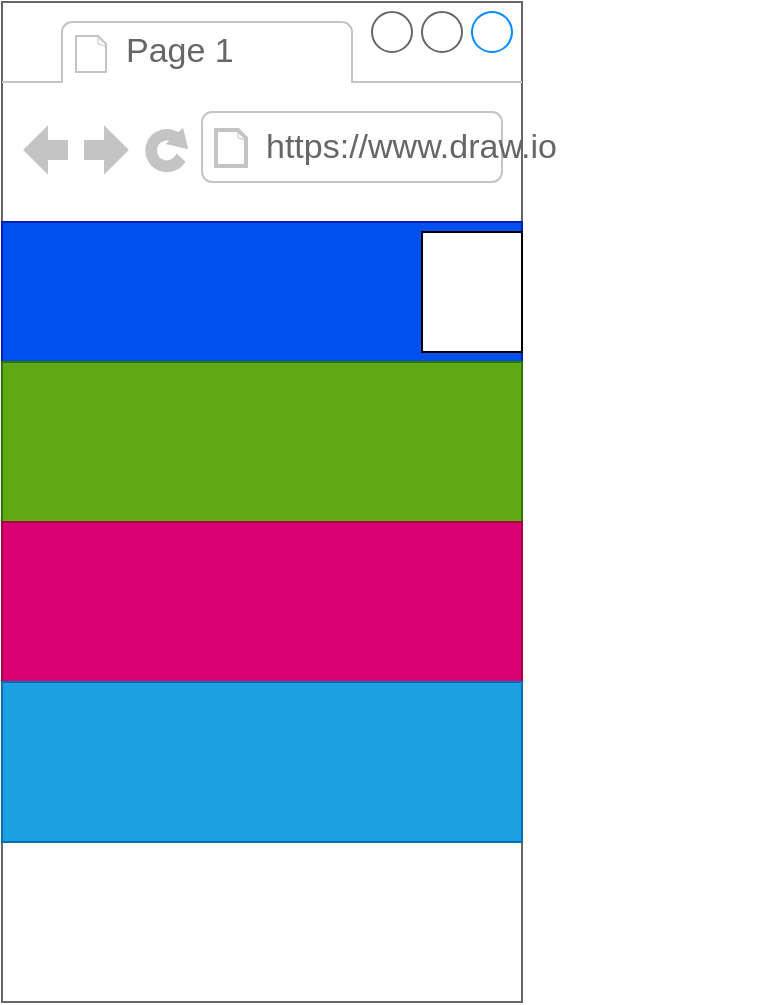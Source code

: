<mxfile>
    <diagram id="FdwvZAklIV2ERMdny6-9" name="Smartphone Portrait">
        <mxGraphModel dx="480" dy="587" grid="1" gridSize="10" guides="1" tooltips="1" connect="1" arrows="1" fold="1" page="1" pageScale="1" pageWidth="850" pageHeight="1100" math="0" shadow="0">
            <root>
                <mxCell id="kpiRYRH_1pfKevnFQp8S-0"/>
                <mxCell id="kpiRYRH_1pfKevnFQp8S-1" parent="kpiRYRH_1pfKevnFQp8S-0"/>
                <mxCell id="kpiRYRH_1pfKevnFQp8S-2" value="" style="strokeWidth=1;shadow=0;dashed=0;align=center;html=1;shape=mxgraph.mockup.containers.browserWindow;rSize=0;strokeColor=#666666;strokeColor2=#008cff;strokeColor3=#c4c4c4;mainText=,;recursiveResize=0;" vertex="1" parent="kpiRYRH_1pfKevnFQp8S-1">
                    <mxGeometry x="200" y="60" width="260" height="500" as="geometry"/>
                </mxCell>
                <mxCell id="kpiRYRH_1pfKevnFQp8S-3" value="Page 1" style="strokeWidth=1;shadow=0;dashed=0;align=center;html=1;shape=mxgraph.mockup.containers.anchor;fontSize=17;fontColor=#666666;align=left;" vertex="1" parent="kpiRYRH_1pfKevnFQp8S-2">
                    <mxGeometry x="60" y="12" width="110" height="26" as="geometry"/>
                </mxCell>
                <mxCell id="kpiRYRH_1pfKevnFQp8S-4" value="https://www.draw.io" style="strokeWidth=1;shadow=0;dashed=0;align=center;html=1;shape=mxgraph.mockup.containers.anchor;rSize=0;fontSize=17;fontColor=#666666;align=left;" vertex="1" parent="kpiRYRH_1pfKevnFQp8S-2">
                    <mxGeometry x="130" y="60" width="250" height="26" as="geometry"/>
                </mxCell>
                <mxCell id="kpiRYRH_1pfKevnFQp8S-5" value="" style="rounded=0;whiteSpace=wrap;html=1;fillColor=#0050ef;fontColor=#ffffff;strokeColor=#001DBC;" vertex="1" parent="kpiRYRH_1pfKevnFQp8S-2">
                    <mxGeometry y="110" width="260" height="70" as="geometry"/>
                </mxCell>
                <mxCell id="kpiRYRH_1pfKevnFQp8S-6" value="" style="rounded=0;whiteSpace=wrap;html=1;" vertex="1" parent="kpiRYRH_1pfKevnFQp8S-2">
                    <mxGeometry x="210" y="115" width="50" height="60" as="geometry"/>
                </mxCell>
                <mxCell id="kpiRYRH_1pfKevnFQp8S-7" value="" style="rounded=0;whiteSpace=wrap;html=1;fillColor=#60a917;fontColor=#ffffff;strokeColor=#2D7600;" vertex="1" parent="kpiRYRH_1pfKevnFQp8S-2">
                    <mxGeometry y="180" width="260" height="80" as="geometry"/>
                </mxCell>
                <mxCell id="kpiRYRH_1pfKevnFQp8S-8" value="" style="rounded=0;whiteSpace=wrap;html=1;fillColor=#d80073;fontColor=#ffffff;strokeColor=#A50040;" vertex="1" parent="kpiRYRH_1pfKevnFQp8S-2">
                    <mxGeometry y="260" width="260" height="80" as="geometry"/>
                </mxCell>
                <mxCell id="kpiRYRH_1pfKevnFQp8S-9" value="" style="rounded=0;whiteSpace=wrap;html=1;fillColor=#1ba1e2;fontColor=#ffffff;strokeColor=#006EAF;" vertex="1" parent="kpiRYRH_1pfKevnFQp8S-2">
                    <mxGeometry y="340" width="260" height="80" as="geometry"/>
                </mxCell>
            </root>
        </mxGraphModel>
    </diagram>
    <diagram id="XZTjm9igwguVtEXiHOXV" name="Desktop Landscape">
        <mxGraphModel dx="288" dy="352" grid="1" gridSize="10" guides="1" tooltips="1" connect="1" arrows="1" fold="1" page="1" pageScale="1" pageWidth="850" pageHeight="1100" math="0" shadow="0">
            <root>
                <mxCell id="0"/>
                <mxCell id="1" parent="0"/>
                <mxCell id="2" value="" style="strokeWidth=1;shadow=0;dashed=0;align=center;html=1;shape=mxgraph.mockup.containers.browserWindow;rSize=0;strokeColor=#666666;strokeColor2=#008cff;strokeColor3=#c4c4c4;mainText=,;recursiveResize=0;" vertex="1" parent="1">
                    <mxGeometry x="20" width="550" height="380" as="geometry"/>
                </mxCell>
                <mxCell id="3" value="Home" style="strokeWidth=1;shadow=0;dashed=0;align=center;html=1;shape=mxgraph.mockup.containers.anchor;fontSize=17;fontColor=#666666;align=left;" vertex="1" parent="2">
                    <mxGeometry x="60" y="12" width="110" height="26" as="geometry"/>
                </mxCell>
                <mxCell id="4" value="https://www.draw.io" style="strokeWidth=1;shadow=0;dashed=0;align=center;html=1;shape=mxgraph.mockup.containers.anchor;rSize=0;fontSize=17;fontColor=#666666;align=left;" vertex="1" parent="2">
                    <mxGeometry x="130" y="60" width="250" height="26" as="geometry"/>
                </mxCell>
                <mxCell id="5" value="Header" style="rounded=0;whiteSpace=wrap;html=1;fillColor=#6a00ff;fontColor=#ffffff;strokeColor=#3700CC;align=left;" vertex="1" parent="2">
                    <mxGeometry y="110" width="550" height="40" as="geometry"/>
                </mxCell>
                <mxCell id="6" value="" style="rounded=1;whiteSpace=wrap;html=1;fillColor=#60a917;fontColor=#ffffff;strokeColor=#2D7600;" vertex="1" parent="2">
                    <mxGeometry y="190" width="180" height="130" as="geometry"/>
                </mxCell>
                <mxCell id="7" value="" style="rounded=1;whiteSpace=wrap;html=1;fillColor=#f0a30a;fontColor=#000000;strokeColor=#BD7000;" vertex="1" parent="2">
                    <mxGeometry x="200" y="190" width="180" height="130" as="geometry"/>
                </mxCell>
                <mxCell id="8" value="" style="rounded=1;whiteSpace=wrap;html=1;fillColor=#76608a;fontColor=#ffffff;strokeColor=#432D57;" vertex="1" parent="2">
                    <mxGeometry x="400" y="190" width="150" height="130" as="geometry"/>
                </mxCell>
                <mxCell id="9" value="Footer" style="rounded=0;whiteSpace=wrap;html=1;fillColor=#a0522d;fontColor=#ffffff;strokeColor=#6D1F00;" vertex="1" parent="2">
                    <mxGeometry y="320" width="550" height="60" as="geometry"/>
                </mxCell>
                <mxCell id="10" value="Navigation" style="rounded=0;whiteSpace=wrap;html=1;fillColor=#a20025;fontColor=#ffffff;strokeColor=#6F0000;" vertex="1" parent="1">
                    <mxGeometry x="20" y="150" width="550" height="40" as="geometry"/>
                </mxCell>
            </root>
        </mxGraphModel>
    </diagram>
</mxfile>